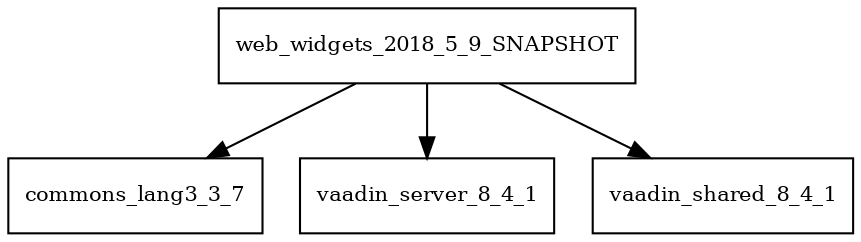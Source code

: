 digraph web_widgets_2018_5_9_SNAPSHOT_dependencies {
  node [shape = box, fontsize=10.0];
  web_widgets_2018_5_9_SNAPSHOT -> commons_lang3_3_7;
  web_widgets_2018_5_9_SNAPSHOT -> vaadin_server_8_4_1;
  web_widgets_2018_5_9_SNAPSHOT -> vaadin_shared_8_4_1;
}
